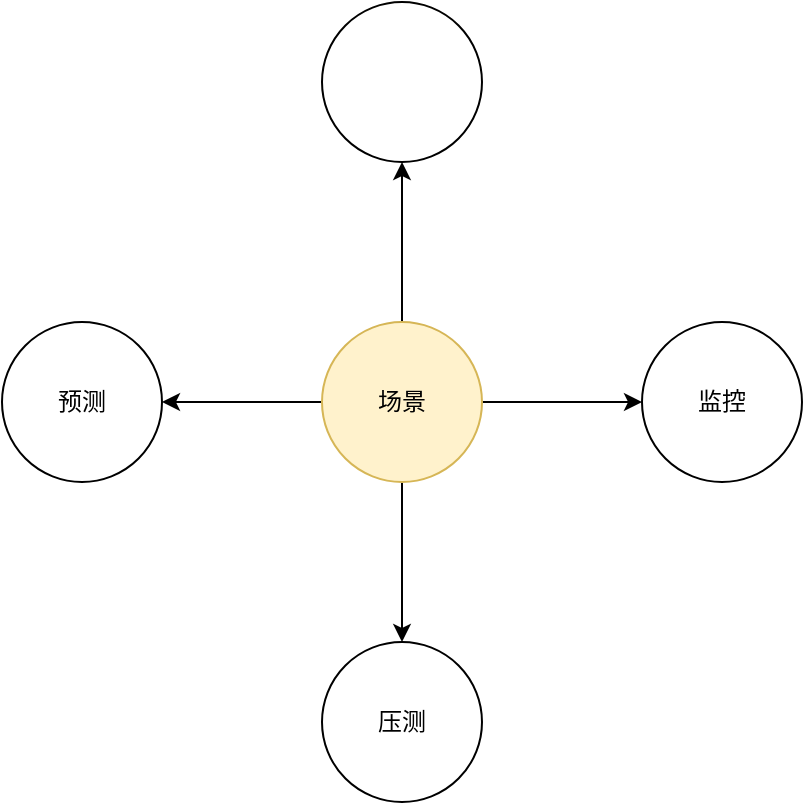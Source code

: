 <mxfile version="14.1.2" type="github" pages="2">
  <diagram id="2QSawVi9A6PuXV5TOEnh" name="业务场景">
    <mxGraphModel dx="946" dy="518" grid="1" gridSize="10" guides="1" tooltips="1" connect="1" arrows="1" fold="1" page="1" pageScale="1" pageWidth="827" pageHeight="1169" math="0" shadow="0">
      <root>
        <mxCell id="0" />
        <mxCell id="1" parent="0" />
        <mxCell id="KQsQLVzXpbBg1vraOaJl-2" value="" style="edgeStyle=orthogonalEdgeStyle;rounded=0;orthogonalLoop=1;jettySize=auto;html=1;" parent="1" source="PwdKL-xX_x5lDGeUy_eV-3" target="KQsQLVzXpbBg1vraOaJl-1" edge="1">
          <mxGeometry relative="1" as="geometry" />
        </mxCell>
        <mxCell id="KQsQLVzXpbBg1vraOaJl-4" value="" style="edgeStyle=orthogonalEdgeStyle;rounded=0;orthogonalLoop=1;jettySize=auto;html=1;" parent="1" source="PwdKL-xX_x5lDGeUy_eV-3" target="KQsQLVzXpbBg1vraOaJl-3" edge="1">
          <mxGeometry relative="1" as="geometry" />
        </mxCell>
        <mxCell id="KQsQLVzXpbBg1vraOaJl-6" value="" style="edgeStyle=orthogonalEdgeStyle;rounded=0;orthogonalLoop=1;jettySize=auto;html=1;" parent="1" source="PwdKL-xX_x5lDGeUy_eV-3" target="KQsQLVzXpbBg1vraOaJl-5" edge="1">
          <mxGeometry relative="1" as="geometry" />
        </mxCell>
        <mxCell id="KQsQLVzXpbBg1vraOaJl-8" value="" style="edgeStyle=orthogonalEdgeStyle;rounded=0;orthogonalLoop=1;jettySize=auto;html=1;" parent="1" source="PwdKL-xX_x5lDGeUy_eV-3" target="KQsQLVzXpbBg1vraOaJl-7" edge="1">
          <mxGeometry relative="1" as="geometry" />
        </mxCell>
        <mxCell id="PwdKL-xX_x5lDGeUy_eV-3" value="" style="ellipse;whiteSpace=wrap;html=1;aspect=fixed;fillColor=#fff2cc;strokeColor=#d6b656;" parent="1" vertex="1">
          <mxGeometry x="320" y="200" width="80" height="80" as="geometry" />
        </mxCell>
        <mxCell id="PwdKL-xX_x5lDGeUy_eV-4" value="场景" style="text;html=1;strokeColor=none;fillColor=none;align=center;verticalAlign=middle;whiteSpace=wrap;rounded=0;" parent="1" vertex="1">
          <mxGeometry x="340" y="230" width="40" height="20" as="geometry" />
        </mxCell>
        <mxCell id="KQsQLVzXpbBg1vraOaJl-1" value="监控" style="ellipse;whiteSpace=wrap;html=1;aspect=fixed;" parent="1" vertex="1">
          <mxGeometry x="480" y="200" width="80" height="80" as="geometry" />
        </mxCell>
        <mxCell id="KQsQLVzXpbBg1vraOaJl-3" value="压测" style="ellipse;whiteSpace=wrap;html=1;aspect=fixed;" parent="1" vertex="1">
          <mxGeometry x="320" y="360" width="80" height="80" as="geometry" />
        </mxCell>
        <mxCell id="KQsQLVzXpbBg1vraOaJl-5" value="预测" style="ellipse;whiteSpace=wrap;html=1;aspect=fixed;" parent="1" vertex="1">
          <mxGeometry x="160" y="200" width="80" height="80" as="geometry" />
        </mxCell>
        <mxCell id="KQsQLVzXpbBg1vraOaJl-7" value="" style="ellipse;whiteSpace=wrap;html=1;aspect=fixed;" parent="1" vertex="1">
          <mxGeometry x="320" y="40" width="80" height="80" as="geometry" />
        </mxCell>
      </root>
    </mxGraphModel>
  </diagram>
  <diagram id="0ZRhBMiotSCLPGXngDta" name="IRC 监控">
    <mxGraphModel dx="946" dy="518" grid="1" gridSize="10" guides="1" tooltips="1" connect="1" arrows="1" fold="1" page="1" pageScale="1" pageWidth="827" pageHeight="1169" math="0" shadow="0">
      <root>
        <mxCell id="i7KqTzDChBpSAwcHORnd-0" />
        <mxCell id="i7KqTzDChBpSAwcHORnd-1" parent="i7KqTzDChBpSAwcHORnd-0" />
        <mxCell id="i7KqTzDChBpSAwcHORnd-4" value="" style="edgeStyle=orthogonalEdgeStyle;rounded=0;orthogonalLoop=1;jettySize=auto;html=1;" edge="1" parent="i7KqTzDChBpSAwcHORnd-1" source="i7KqTzDChBpSAwcHORnd-2" target="i7KqTzDChBpSAwcHORnd-3">
          <mxGeometry relative="1" as="geometry" />
        </mxCell>
        <mxCell id="i7KqTzDChBpSAwcHORnd-15" value="" style="edgeStyle=orthogonalEdgeStyle;rounded=0;orthogonalLoop=1;jettySize=auto;html=1;" edge="1" parent="i7KqTzDChBpSAwcHORnd-1" source="i7KqTzDChBpSAwcHORnd-2" target="i7KqTzDChBpSAwcHORnd-14">
          <mxGeometry relative="1" as="geometry" />
        </mxCell>
        <mxCell id="i7KqTzDChBpSAwcHORnd-18" value="" style="edgeStyle=orthogonalEdgeStyle;rounded=0;orthogonalLoop=1;jettySize=auto;html=1;" edge="1" parent="i7KqTzDChBpSAwcHORnd-1" source="i7KqTzDChBpSAwcHORnd-2" target="i7KqTzDChBpSAwcHORnd-17">
          <mxGeometry relative="1" as="geometry" />
        </mxCell>
        <mxCell id="i7KqTzDChBpSAwcHORnd-20" value="" style="edgeStyle=orthogonalEdgeStyle;rounded=0;orthogonalLoop=1;jettySize=auto;html=1;" edge="1" parent="i7KqTzDChBpSAwcHORnd-1" source="i7KqTzDChBpSAwcHORnd-2" target="i7KqTzDChBpSAwcHORnd-19">
          <mxGeometry relative="1" as="geometry" />
        </mxCell>
        <mxCell id="i7KqTzDChBpSAwcHORnd-2" value="IRC" style="ellipse;whiteSpace=wrap;html=1;aspect=fixed;fillColor=#fff2cc;strokeColor=#d6b656;" vertex="1" parent="i7KqTzDChBpSAwcHORnd-1">
          <mxGeometry x="340" y="210" width="80" height="80" as="geometry" />
        </mxCell>
        <mxCell id="i7KqTzDChBpSAwcHORnd-7" value="" style="edgeStyle=orthogonalEdgeStyle;rounded=0;orthogonalLoop=1;jettySize=auto;html=1;" edge="1" parent="i7KqTzDChBpSAwcHORnd-1" source="i7KqTzDChBpSAwcHORnd-3" target="i7KqTzDChBpSAwcHORnd-6">
          <mxGeometry relative="1" as="geometry" />
        </mxCell>
        <mxCell id="i7KqTzDChBpSAwcHORnd-9" value="" style="edgeStyle=orthogonalEdgeStyle;rounded=0;orthogonalLoop=1;jettySize=auto;html=1;" edge="1" parent="i7KqTzDChBpSAwcHORnd-1" source="i7KqTzDChBpSAwcHORnd-3" target="i7KqTzDChBpSAwcHORnd-8">
          <mxGeometry relative="1" as="geometry" />
        </mxCell>
        <mxCell id="i7KqTzDChBpSAwcHORnd-3" value="聊天互动" style="ellipse;whiteSpace=wrap;html=1;aspect=fixed;" vertex="1" parent="i7KqTzDChBpSAwcHORnd-1">
          <mxGeometry x="500" y="210" width="80" height="80" as="geometry" />
        </mxCell>
        <mxCell id="i7KqTzDChBpSAwcHORnd-6" value="活跃" style="ellipse;whiteSpace=wrap;html=1;aspect=fixed;" vertex="1" parent="i7KqTzDChBpSAwcHORnd-1">
          <mxGeometry x="660" y="210" width="80" height="80" as="geometry" />
        </mxCell>
        <mxCell id="i7KqTzDChBpSAwcHORnd-8" value="总人数" style="ellipse;whiteSpace=wrap;html=1;aspect=fixed;" vertex="1" parent="i7KqTzDChBpSAwcHORnd-1">
          <mxGeometry x="500" y="370" width="80" height="80" as="geometry" />
        </mxCell>
        <mxCell id="i7KqTzDChBpSAwcHORnd-16" style="edgeStyle=orthogonalEdgeStyle;rounded=0;orthogonalLoop=1;jettySize=auto;html=1;exitX=1;exitY=0.5;exitDx=0;exitDy=0;dashed=1;" edge="1" parent="i7KqTzDChBpSAwcHORnd-1" source="i7KqTzDChBpSAwcHORnd-14" target="i7KqTzDChBpSAwcHORnd-3">
          <mxGeometry relative="1" as="geometry" />
        </mxCell>
        <mxCell id="i7KqTzDChBpSAwcHORnd-14" value="单讲座" style="ellipse;whiteSpace=wrap;html=1;aspect=fixed;" vertex="1" parent="i7KqTzDChBpSAwcHORnd-1">
          <mxGeometry x="340" y="50" width="80" height="80" as="geometry" />
        </mxCell>
        <mxCell id="i7KqTzDChBpSAwcHORnd-17" value="在线时常" style="ellipse;whiteSpace=wrap;html=1;aspect=fixed;" vertex="1" parent="i7KqTzDChBpSAwcHORnd-1">
          <mxGeometry x="180" y="210" width="80" height="80" as="geometry" />
        </mxCell>
        <mxCell id="i7KqTzDChBpSAwcHORnd-22" value="" style="edgeStyle=orthogonalEdgeStyle;rounded=0;orthogonalLoop=1;jettySize=auto;html=1;" edge="1" parent="i7KqTzDChBpSAwcHORnd-1" source="i7KqTzDChBpSAwcHORnd-19" target="i7KqTzDChBpSAwcHORnd-21">
          <mxGeometry relative="1" as="geometry" />
        </mxCell>
        <mxCell id="i7KqTzDChBpSAwcHORnd-24" value="" style="edgeStyle=orthogonalEdgeStyle;rounded=0;orthogonalLoop=1;jettySize=auto;html=1;" edge="1" parent="i7KqTzDChBpSAwcHORnd-1" source="i7KqTzDChBpSAwcHORnd-19" target="i7KqTzDChBpSAwcHORnd-23">
          <mxGeometry relative="1" as="geometry" />
        </mxCell>
        <mxCell id="i7KqTzDChBpSAwcHORnd-19" value="其他纬度" style="ellipse;whiteSpace=wrap;html=1;aspect=fixed;" vertex="1" parent="i7KqTzDChBpSAwcHORnd-1">
          <mxGeometry x="340" y="370" width="80" height="80" as="geometry" />
        </mxCell>
        <mxCell id="i7KqTzDChBpSAwcHORnd-21" value="网络代理商" style="ellipse;whiteSpace=wrap;html=1;aspect=fixed;" vertex="1" parent="i7KqTzDChBpSAwcHORnd-1">
          <mxGeometry x="180" y="370" width="80" height="80" as="geometry" />
        </mxCell>
        <mxCell id="i7KqTzDChBpSAwcHORnd-23" value="地域分布" style="ellipse;whiteSpace=wrap;html=1;aspect=fixed;" vertex="1" parent="i7KqTzDChBpSAwcHORnd-1">
          <mxGeometry x="340" y="530" width="80" height="80" as="geometry" />
        </mxCell>
      </root>
    </mxGraphModel>
  </diagram>
</mxfile>
